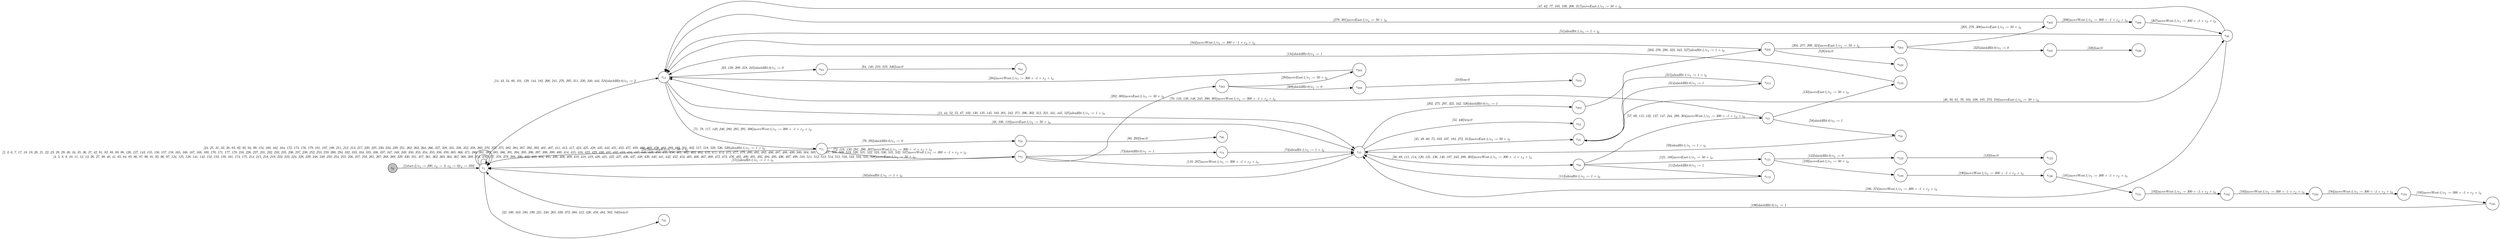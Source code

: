 digraph EFSM{
  graph [rankdir="LR", fontname="Latin Modern Math"];
  node [color="black", fillcolor="white", shape="circle", style="filled", fontname="Latin Modern Math"];
  edge [fontname="Latin Modern Math"];

  s0[fillcolor="gray", label=<s<sub>0</sub>>];
  s1[label=<s<sub>1</sub>>];
  s14[label=<s<sub>14</sub>>];
  s15[label=<s<sub>15</sub>>];
  s32[label=<s<sub>32</sub>>];
  s45[label=<s<sub>45</sub>>];
  s46[label=<s<sub>46</sub>>];
  s53[label=<s<sub>53</sub>>];
  s56[label=<s<sub>56</sub>>];
  s57[label=<s<sub>57</sub>>];
  s58[label=<s<sub>58</sub>>];
  s63[label=<s<sub>63</sub>>];
  s64[label=<s<sub>64</sub>>];
  s71[label=<s<sub>71</sub>>];
  s72[label=<s<sub>72</sub>>];
  s73[label=<s<sub>73</sub>>];
  s79[label=<s<sub>79</sub>>];
  s80[label=<s<sub>80</sub>>];
  s112[label=<s<sub>112</sub>>];
  s121[label=<s<sub>121</sub>>];
  s122[label=<s<sub>122</sub>>];
  s123[label=<s<sub>123</sub>>];
  s133[label=<s<sub>133</sub>>];
  s189[label=<s<sub>189</sub>>];
  s190[label=<s<sub>190</sub>>];
  s191[label=<s<sub>191</sub>>];
  s192[label=<s<sub>192</sub>>];
  s193[label=<s<sub>193</sub>>];
  s194[label=<s<sub>194</sub>>];
  s195[label=<s<sub>195</sub>>];
  s202[label=<s<sub>202</sub>>];
  s203[label=<s<sub>203</sub>>];
  s204[label=<s<sub>204</sub>>];
  s205[label=<s<sub>205</sub>>];
  s206[label=<s<sub>206</sub>>];
  s282[label=<s<sub>282</sub>>];
  s283[label=<s<sub>283</sub>>];
  s309[label=<s<sub>309</sub>>];
  s310[label=<s<sub>310</sub>>];
  s314[label=<s<sub>314</sub>>];
  s325[label=<s<sub>325</sub>>];
  s326[label=<s<sub>326</sub>>];
  s528[label=<s<sub>528</sub>>];

  s0->s1[label=<<i> [1]start:2/o<sub>1</sub> := 200, o<sub>2</sub> := 3, o<sub>3</sub> := 0&#91;r<sub>2</sub> := 350&#93;</i>>];
  s15->s1[label=<<i> [16]alienHit:1/o<sub>1</sub> := 1 + i<sub>0</sub></i>>];
  s46->s14[label=<<i> [51]alienHit:1/o<sub>1</sub> := 1 + i<sub>0</sub></i>>];
  s15->s53[label=<<i> [53, 446]win:0</i>>];
  s57->s58[label=<<i> [58]shieldHit:0/o<sub>1</sub> := 1</i>>];
  s58->s15[label=<<i> [59]alienHit:1/o<sub>1</sub> := 1 + i<sub>0</sub></i>>];
  s15->s45[label=<<i> [45, 49, 60, 75, 103, 107, 184, 272, 313]moveEast:1/o<sub>1</sub> := 50 + i<sub>0</sub></i>>];
  s72->s73[label=<<i> [73]shieldHit:0/o<sub>1</sub> := 1</i>>];
  s73->s15[label=<<i> [74]alienHit:1/o<sub>1</sub> := 1 + i<sub>0</sub></i>>];
  s45->s46[label=<<i> [46, 50, 61, 76, 104, 108, 185, 273, 316]moveEast:1/o<sub>1</sub> := 50 + i<sub>0</sub></i>>];
  s71->s79[label=<<i> [79, 292]shieldHit:0/o<sub>1</sub> := 0</i>>];
  s79->s80[label=<<i> [80, 293]lose:0</i>>];
  s14->s15[label=<<i> [48, 106, 110]moveEast:1/o<sub>1</sub> := 50 + i<sub>0</sub></i>>];
  s56->s112[label=<<i> [112]shieldHit:0/o<sub>1</sub> := 1</i>>];
  s112->s15[label=<<i> [113]alienHit:1/o<sub>1</sub> := 1 + i<sub>0</sub></i>>];
  s56->s57[label=<<i> [57, 69, 115, 132, 137, 147, 244, 289, 304]moveWest:1/o<sub>1</sub> := 300 + -1 &times; r<sub>2</sub> + i<sub>0</sub></i>>];
  s57->s14[label=<<i> [70, 116, 138, 148, 245, 290, 305]moveWest:1/o<sub>1</sub> := 300 + -1 &times; r<sub>2</sub> + i<sub>0</sub></i>>];
  s72->s15[label=<<i> [119, 287]moveWest:1/o<sub>1</sub> := 300 + -1 &times; r<sub>2</sub> + i<sub>0</sub></i>>];
  s56->s121[label=<<i> [121, 188]moveEast:1/o<sub>1</sub> := 50 + i<sub>0</sub></i>>];
  s121->s122[label=<<i> [122]shieldHit:0/o<sub>1</sub> := 0</i>>];
  s122->s123[label=<<i> [123]lose:0</i>>];
  s57->s133[label=<<i> [133]moveEast:1/o<sub>1</sub> := 50 + i<sub>0</sub></i>>];
  s133->s14[label=<<i> [134]shieldHit:0/o<sub>1</sub> := 1</i>>];
  s14->s15[label=<<i> [15, 44, 52, 55, 67, 102, 130, 135, 145, 183, 201, 242, 271, 296, 302, 312, 321, 341, 445, 525]alienHit:1/o<sub>1</sub> := 1 + i<sub>0</sub></i>>];
  s72->s1[label=<<i> [151]alienHit:1/o<sub>1</sub> := 1 + i<sub>0</sub></i>>];
  s46->s15[label=<<i> [186, 274]moveWest:1/o<sub>1</sub> := 300 + -1 &times; r<sub>2</sub> + i<sub>0</sub></i>>];
  s15->s56[label=<<i> [56, 68, 111, 114, 120, 131, 136, 146, 187, 243, 288, 303]moveWest:1/o<sub>1</sub> := 300 + -1 &times; r<sub>2</sub> + i<sub>0</sub></i>>];
  s121->s189[label=<<i> [189]moveEast:1/o<sub>1</sub> := 50 + i<sub>0</sub></i>>];
  s189->s190[label=<<i> [190]moveWest:1/o<sub>1</sub> := 300 + -1 &times; r<sub>2</sub> + i<sub>0</sub></i>>];
  s190->s191[label=<<i> [191]moveWest:1/o<sub>1</sub> := 300 + -1 &times; r<sub>2</sub> + i<sub>0</sub></i>>];
  s191->s192[label=<<i> [192]moveWest:1/o<sub>1</sub> := 300 + -1 &times; r<sub>2</sub> + i<sub>0</sub></i>>];
  s192->s193[label=<<i> [193]moveWest:1/o<sub>1</sub> := 300 + -1 &times; r<sub>2</sub> + i<sub>0</sub></i>>];
  s193->s194[label=<<i> [194]moveWest:1/o<sub>1</sub> := 300 + -1 &times; r<sub>2</sub> + i<sub>0</sub></i>>];
  s194->s195[label=<<i> [195]moveWest:1/o<sub>1</sub> := 300 + -1 &times; r<sub>2</sub> + i<sub>0</sub></i>>];
  s195->s1[label=<<i> [196]shieldHit:0/o<sub>1</sub> := 1</i>>];
  s1->s32[label=<<i> [32, 100, 163, 180, 199, 221, 240, 265, 339, 373, 388, 412, 426, 458, 484, 503, 540]win:0</i>>];
  s205->s206[label=<<i> [206]moveWest:1/o<sub>1</sub> := 300 + -1 &times; r<sub>2</sub> + i<sub>0</sub></i>>];
  s206->s46[label=<<i> [207]moveWest:1/o<sub>1</sub> := 300 + -1 &times; r<sub>2</sub> + i<sub>0</sub></i>>];
  s71->s1[label=<<i> [247]moveEast:1/o<sub>1</sub> := 50 + i<sub>0</sub></i>>];
  s1->s1[label=<<i> [4, 5, 8, 9, 10, 11, 12, 13, 26, 27, 39, 40, 41, 65, 84, 85, 86, 87, 90, 91, 95, 96, 97, 124, 125, 128, 141, 142, 152, 153, 159, 161, 174, 175, 214, 215, 218, 219, 222, 223, 224, 228, 229, 248, 249, 250, 254, 255, 256, 257, 258, 261, 267, 268, 269, 329, 330, 351, 357, 361, 362, 363, 364, 367, 368, 369, 374, 376, 377, 378, 379, 389, 390, 402, 403, 404, 405, 406, 408, 409, 410, 418, 419, 420, 421, 422, 427, 436, 437, 438, 439, 440, 441, 442, 452, 454, 465, 466, 467, 468, 472, 473, 476, 485, 490, 491, 492, 494, 495, 496, 497, 498, 510, 511, 512, 513, 514, 515, 516, 533, 534, 535, 538]moveEast:1/o<sub>1</sub> := 50 + i<sub>0</sub></i>>];
  s1->s1[label=<<i> [2, 3, 6, 7, 17, 18, 19, 20, 21, 22, 23, 28, 29, 30, 34, 35, 36, 37, 42, 81, 82, 88, 89, 98, 126, 127, 143, 155, 156, 157, 158, 165, 166, 167, 168, 169, 170, 171, 177, 178, 216, 226, 227, 231, 232, 233, 235, 236, 237, 238, 252, 253, 259, 260, 294, 332, 333, 334, 335, 336, 337, 347, 348, 349, 350, 353, 354, 355, 356, 359, 365, 366, 371, 380, 381, 383, 385, 386, 391, 394, 395, 396, 397, 398, 399, 400, 414, 415, 416, 423, 429, 430, 431, 432, 433, 434, 447, 448, 449, 450, 455, 456, 461, 462, 463, 464, 470, 471, 474, 475, 477, 479, 480, 481, 482, 486, 487, 488, 499, 500, 504, 505, 506, 507, 508, 509, 519, 520, 521, 522, 523, 530, 531, 532, 537]moveWest:1/o<sub>1</sub> := 300 + -1 &times; r<sub>2</sub> + i<sub>0</sub></i>>];
  s1->s1[label=<<i> [24, 25, 31, 33, 38, 83, 92, 93, 94, 99, 154, 160, 162, 164, 172, 173, 176, 179, 181, 197, 198, 211, 212, 213, 217, 220, 225, 230, 234, 239, 251, 262, 263, 264, 266, 327, 328, 331, 338, 352, 358, 360, 370, 372, 375, 382, 384, 387, 392, 393, 401, 407, 411, 413, 417, 424, 425, 428, 435, 443, 451, 453, 457, 459, 460, 469, 478, 483, 489, 493, 501, 502, 517, 518, 529, 536, 539]alienHit:1/o<sub>1</sub> := 1 + i<sub>0</sub></i>>];
  s71->s72[label=<<i> [72, 118, 150, 281, 286, 307]moveWest:1/o<sub>1</sub> := 300 + -1 &times; r<sub>2</sub> + i<sub>0</sub></i>>];
  s72->s282[label=<<i> [282, 308]moveEast:1/o<sub>1</sub> := 50 + i<sub>0</sub></i>>];
  s282->s283[label=<<i> [283]moveEast:1/o<sub>1</sub> := 50 + i<sub>0</sub></i>>];
  s283->s14[label=<<i> [284]moveWest:1/o<sub>1</sub> := 300 + -1 &times; r<sub>2</sub> + i<sub>0</sub></i>>];
  s14->s71[label=<<i> [71, 78, 117, 149, 246, 280, 285, 291, 306]moveWest:1/o<sub>1</sub> := 300 + -1 &times; r<sub>2</sub> + i<sub>0</sub></i>>];
  s203->s204[label=<<i> [204, 277, 299, 324]moveEast:1/o<sub>1</sub> := 50 + i<sub>0</sub></i>>];
  s204->s205[label=<<i> [205, 278, 300]moveEast:1/o<sub>1</sub> := 50 + i<sub>0</sub></i>>];
  s205->s14[label=<<i> [279, 301]moveEast:1/o<sub>1</sub> := 50 + i<sub>0</sub></i>>];
  s282->s309[label=<<i> [309]shieldHit:0/o<sub>1</sub> := 0</i>>];
  s309->s310[label=<<i> [310]lose:0</i>>];
  s45->s314[label=<<i> [314]shieldHit:0/o<sub>1</sub> := 1</i>>];
  s314->s45[label=<<i> [315]alienHit:1/o<sub>1</sub> := 1 + i<sub>0</sub></i>>];
  s46->s14[label=<<i> [47, 62, 77, 105, 109, 208, 317]moveEast:1/o<sub>1</sub> := 50 + i<sub>0</sub></i>>];
  s14->s63[label=<<i> [63, 139, 209, 318, 345]shieldHit:0/o<sub>1</sub> := 0</i>>];
  s63->s64[label=<<i> [64, 140, 210, 319, 346]lose:0</i>>];
  s204->s325[label=<<i> [325]shieldHit:0/o<sub>1</sub> := 0</i>>];
  s325->s326[label=<<i> [326]lose:0</i>>];
  s203->s14[label=<<i> [344]moveWest:1/o<sub>1</sub> := 300 + -1 &times; r<sub>2</sub> + i<sub>0</sub></i>>];
  s1->s14[label=<<i> [14, 43, 54, 66, 101, 129, 144, 182, 200, 241, 270, 295, 311, 320, 340, 444, 524]shieldHit:0/o<sub>1</sub> := 2</i>>];
  s15->s202[label=<<i> [202, 275, 297, 322, 342, 526]shieldHit:0/o<sub>1</sub> := 1</i>>];
  s202->s203[label=<<i> [203, 276, 298, 323, 343, 527]alienHit:1/o<sub>1</sub> := 1 + i<sub>0</sub></i>>];
  s203->s528[label=<<i> [528]win:0</i>>];
}